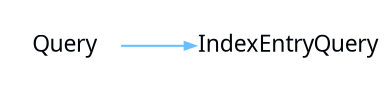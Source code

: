 digraph {
 rankdir = "LR"
 bgcolor = none;
 layout  = dot;
 edge [
   arrowsize = "0.5"
   color     = "#69BFFFFF"
 ]
 qQuD7hO[
   shape    = none
   label    = "Query"
   margin   = "0.01"
   fontname = "Segoe UI"
   fontsize = "11"
   fontcolor= "#010509FF"
 ]
 DtxD7hO[
   shape    = none
   label    = "IndexEntryQuery"
   margin   = "0.01"
   fontname = "Segoe UI"
   fontsize = "11"
   fontcolor= "#010509FF"
 ]
 qQuD7hO->DtxD7hO
}
